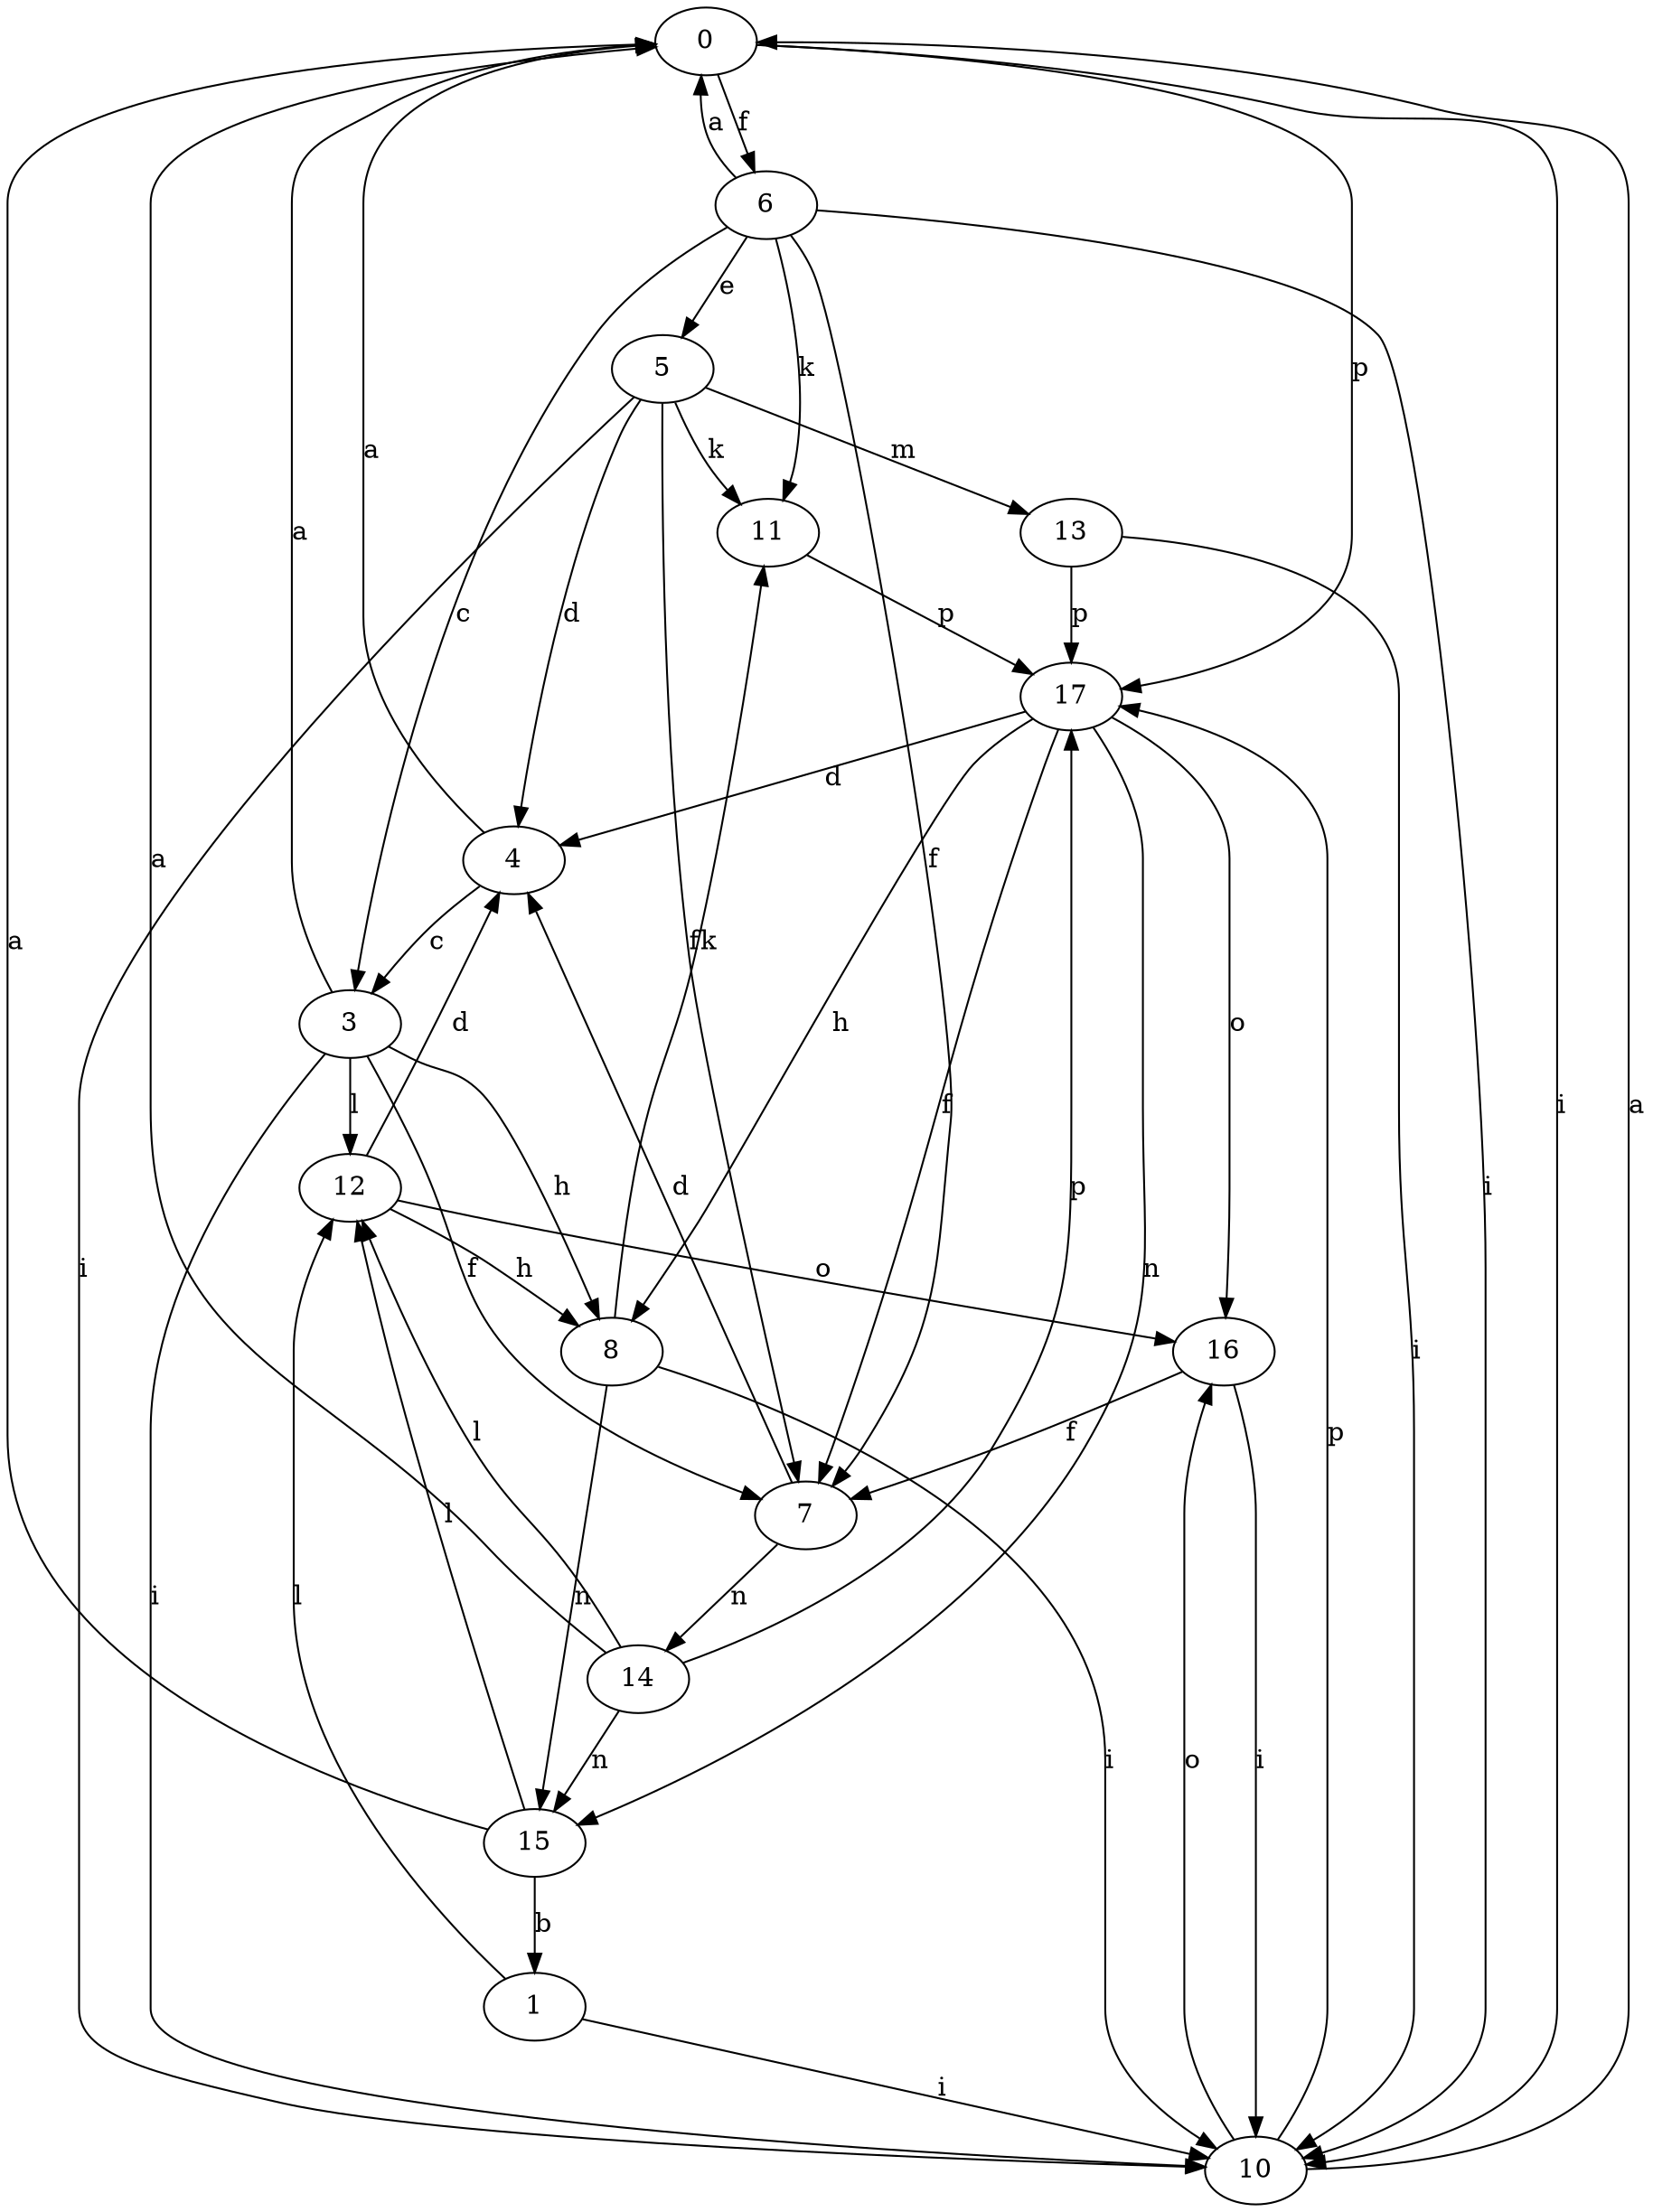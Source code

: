 strict digraph  {
0;
1;
3;
4;
5;
6;
7;
8;
10;
11;
12;
13;
14;
15;
16;
17;
0 -> 6  [label=f];
0 -> 10  [label=i];
0 -> 17  [label=p];
1 -> 10  [label=i];
1 -> 12  [label=l];
3 -> 0  [label=a];
3 -> 7  [label=f];
3 -> 8  [label=h];
3 -> 10  [label=i];
3 -> 12  [label=l];
4 -> 0  [label=a];
4 -> 3  [label=c];
5 -> 4  [label=d];
5 -> 7  [label=f];
5 -> 10  [label=i];
5 -> 11  [label=k];
5 -> 13  [label=m];
6 -> 0  [label=a];
6 -> 3  [label=c];
6 -> 5  [label=e];
6 -> 7  [label=f];
6 -> 10  [label=i];
6 -> 11  [label=k];
7 -> 4  [label=d];
7 -> 14  [label=n];
8 -> 10  [label=i];
8 -> 11  [label=k];
8 -> 15  [label=n];
10 -> 0  [label=a];
10 -> 16  [label=o];
10 -> 17  [label=p];
11 -> 17  [label=p];
12 -> 4  [label=d];
12 -> 8  [label=h];
12 -> 16  [label=o];
13 -> 10  [label=i];
13 -> 17  [label=p];
14 -> 0  [label=a];
14 -> 12  [label=l];
14 -> 15  [label=n];
14 -> 17  [label=p];
15 -> 0  [label=a];
15 -> 1  [label=b];
15 -> 12  [label=l];
16 -> 7  [label=f];
16 -> 10  [label=i];
17 -> 4  [label=d];
17 -> 7  [label=f];
17 -> 8  [label=h];
17 -> 15  [label=n];
17 -> 16  [label=o];
}
